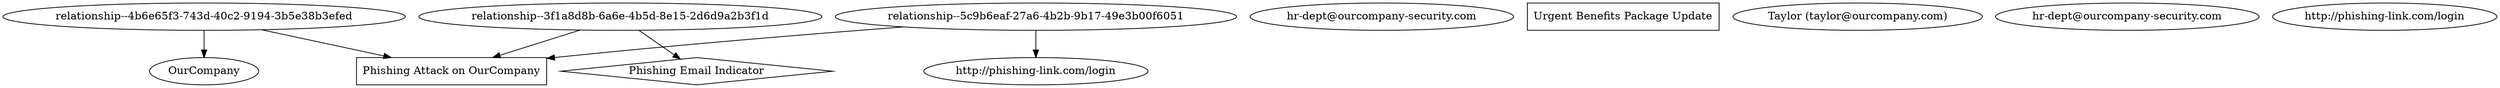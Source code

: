 digraph phishing_attack {
    "identity--1cba2e3c-4bdb-4d0b-a87b-2d504ad5923f" [label="OurCompany", shape="ellipse"];
    "email-addr--0c0d2094-df97-45a7-9e9c-223569a9e798" [label="hr-dept@ourcompany-security.com", shape="ellipse"];
    "email-message--c79b6bde-4f4c-4b38-a8c8-fb82921d6b97" [label="Urgent Benefits Package Update", shape="box"];
    "url--4c3b-4c4b-bb6c-ded6b2a4a567" [label="http://phishing-link.com/login", shape="ellipse"];
    "user-account--bd5631cf-2af6-4bba-bc92-37c60d020400" [label="Taylor (taylor@ourcompany.com)", shape="ellipse"];
    
    "observable--001" [label="hr-dept@ourcompany-security.com", shape="ellipse"];
    "observable--002" [label="http://phishing-link.com/login", shape="ellipse"];
    
    "indicator--1cba2e3c-4bdb-4d0b-a87b-2d504ad5923f" [label="Phishing Email Indicator", shape="diamond"];
    
    "incident--7a2b252e-c3e5-4bc2-bc6f-cb917ecf7857" [label="Phishing Attack on OurCompany", shape="box"];
    
    "relationship--3f1a8d8b-6a6e-4b5d-8e15-2d6d9a2b3f1d" -> "indicator--1cba2e3c-4bdb-4d0b-a87b-2d504ad5923f";
    "relationship--3f1a8d8b-6a6e-4b5d-8e15-2d6d9a2b3f1d" -> "incident--7a2b252e-c3e5-4bc2-bc6f-cb917ecf7857";
    "relationship--4b6e65f3-743d-40c2-9194-3b5e38b3efed" -> "incident--7a2b252e-c3e5-4bc2-bc6f-cb917ecf7857";
    "relationship--4b6e65f3-743d-40c2-9194-3b5e38b3efed" -> "identity--1cba2e3c-4bdb-4d0b-a87b-2d504ad5923f";
    "relationship--5c9b6eaf-27a6-4b2b-9b17-49e3b00f6051" -> "incident--7a2b252e-c3e5-4bc2-bc6f-cb917ecf7857";
    "relationship--5c9b6eaf-27a6-4b2b-9b17-49e3b00f6051" -> "url--4c3b-4c4b-bb6c-ded6b2a4a567";
}